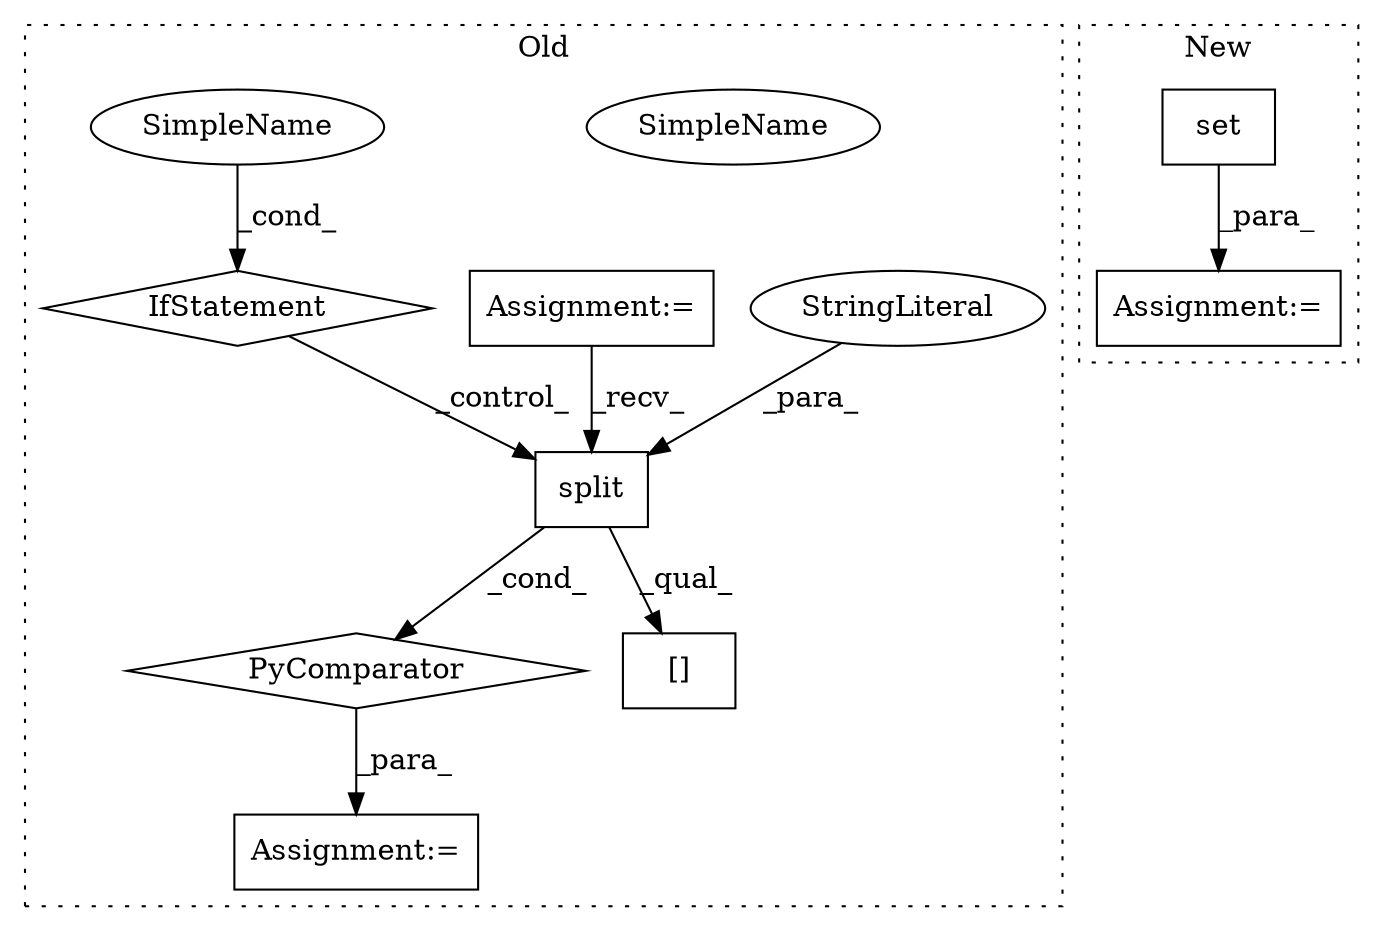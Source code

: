 digraph G {
subgraph cluster0 {
1 [label="split" a="32" s="5266,5275" l="6,1" shape="box"];
3 [label="StringLiteral" a="45" s="5272" l="3" shape="ellipse"];
5 [label="Assignment:=" a="7" s="5239" l="1" shape="box"];
6 [label="PyComparator" a="113" s="5339" l="32" shape="diamond"];
7 [label="[]" a="2" s="5259,5279" l="18,1" shape="box"];
8 [label="IfStatement" a="25" s="5339" l="32" shape="diamond"];
9 [label="SimpleName" a="42" s="5366" l="5" shape="ellipse"];
10 [label="Assignment:=" a="7" s="5339" l="32" shape="box"];
11 [label="SimpleName" a="42" s="5366" l="5" shape="ellipse"];
label = "Old";
style="dotted";
}
subgraph cluster1 {
2 [label="set" a="32" s="5881" l="5" shape="box"];
4 [label="Assignment:=" a="7" s="5880" l="1" shape="box"];
label = "New";
style="dotted";
}
1 -> 7 [label="_qual_"];
1 -> 6 [label="_cond_"];
2 -> 4 [label="_para_"];
3 -> 1 [label="_para_"];
6 -> 5 [label="_para_"];
8 -> 1 [label="_control_"];
10 -> 1 [label="_recv_"];
11 -> 8 [label="_cond_"];
}